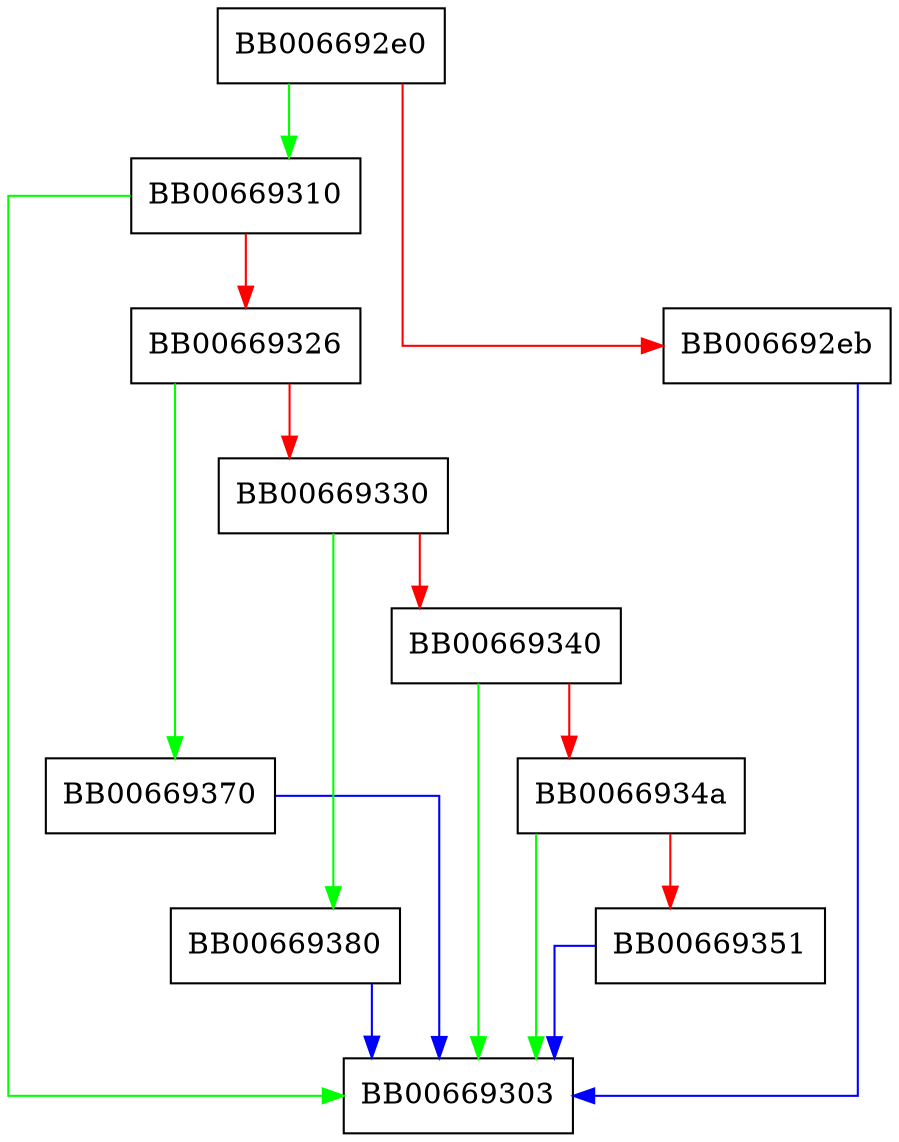digraph check_purpose_crl_sign {
  node [shape="box"];
  graph [splines=ortho];
  BB006692e0 -> BB00669310 [color="green"];
  BB006692e0 -> BB006692eb [color="red"];
  BB006692eb -> BB00669303 [color="blue"];
  BB00669310 -> BB00669303 [color="green"];
  BB00669310 -> BB00669326 [color="red"];
  BB00669326 -> BB00669370 [color="green"];
  BB00669326 -> BB00669330 [color="red"];
  BB00669330 -> BB00669380 [color="green"];
  BB00669330 -> BB00669340 [color="red"];
  BB00669340 -> BB00669303 [color="green"];
  BB00669340 -> BB0066934a [color="red"];
  BB0066934a -> BB00669303 [color="green"];
  BB0066934a -> BB00669351 [color="red"];
  BB00669351 -> BB00669303 [color="blue"];
  BB00669370 -> BB00669303 [color="blue"];
  BB00669380 -> BB00669303 [color="blue"];
}